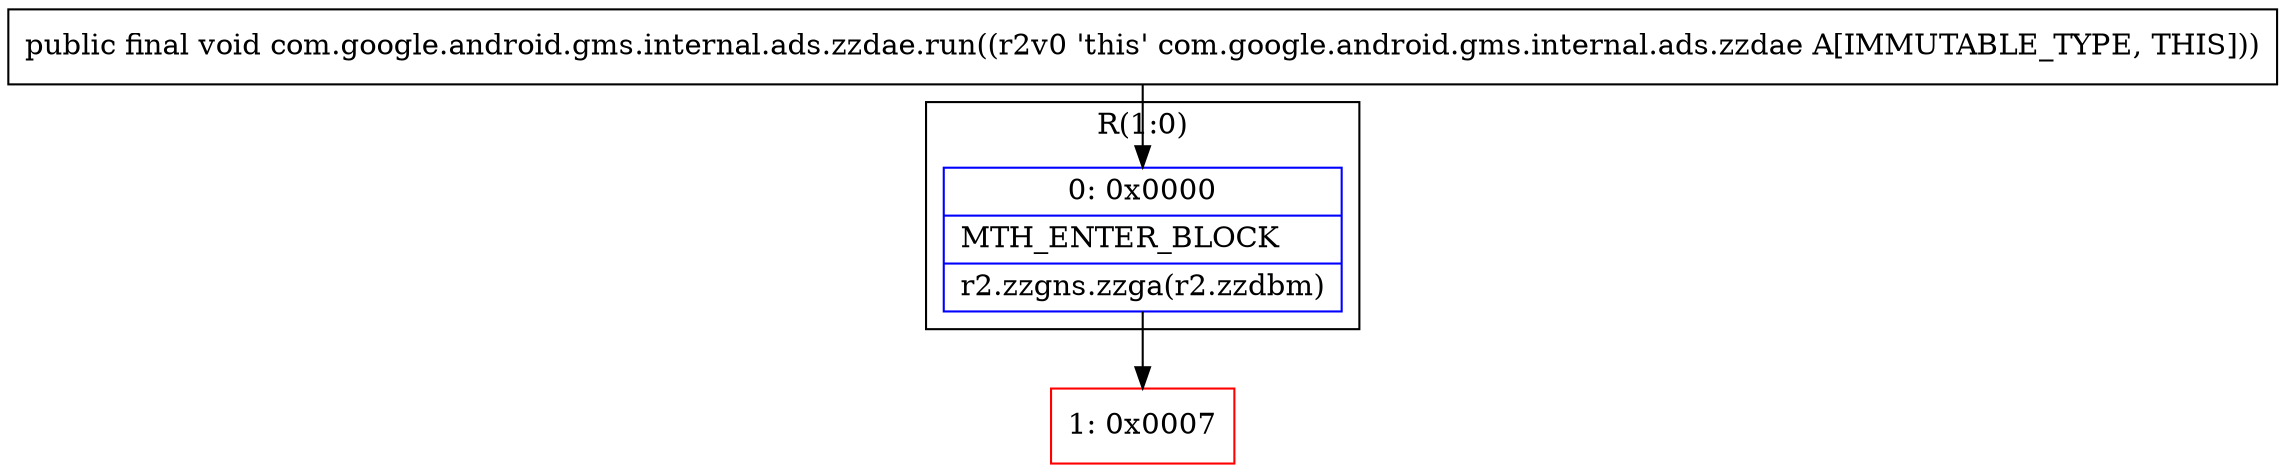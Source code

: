 digraph "CFG forcom.google.android.gms.internal.ads.zzdae.run()V" {
subgraph cluster_Region_108453234 {
label = "R(1:0)";
node [shape=record,color=blue];
Node_0 [shape=record,label="{0\:\ 0x0000|MTH_ENTER_BLOCK\l|r2.zzgns.zzga(r2.zzdbm)\l}"];
}
Node_1 [shape=record,color=red,label="{1\:\ 0x0007}"];
MethodNode[shape=record,label="{public final void com.google.android.gms.internal.ads.zzdae.run((r2v0 'this' com.google.android.gms.internal.ads.zzdae A[IMMUTABLE_TYPE, THIS])) }"];
MethodNode -> Node_0;
Node_0 -> Node_1;
}

